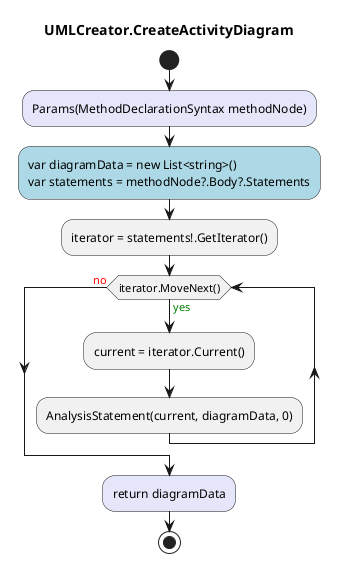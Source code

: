 @startuml UMLCreator.CreateActivityDiagram
title UMLCreator.CreateActivityDiagram
start
#Lavender:Params(MethodDeclarationSyntax methodNode);
#LightBlue:var diagramData = new List<string>()
var statements = methodNode?.Body?.Statements;
:iterator = statements!.GetIterator();
while (iterator.MoveNext()) is (<color:green>yes)
:current = iterator.Current();
      :AnalysisStatement(current, diagramData, 0);
endwhile (<color:red>no)
#Lavender:return diagramData;
stop
@enduml
